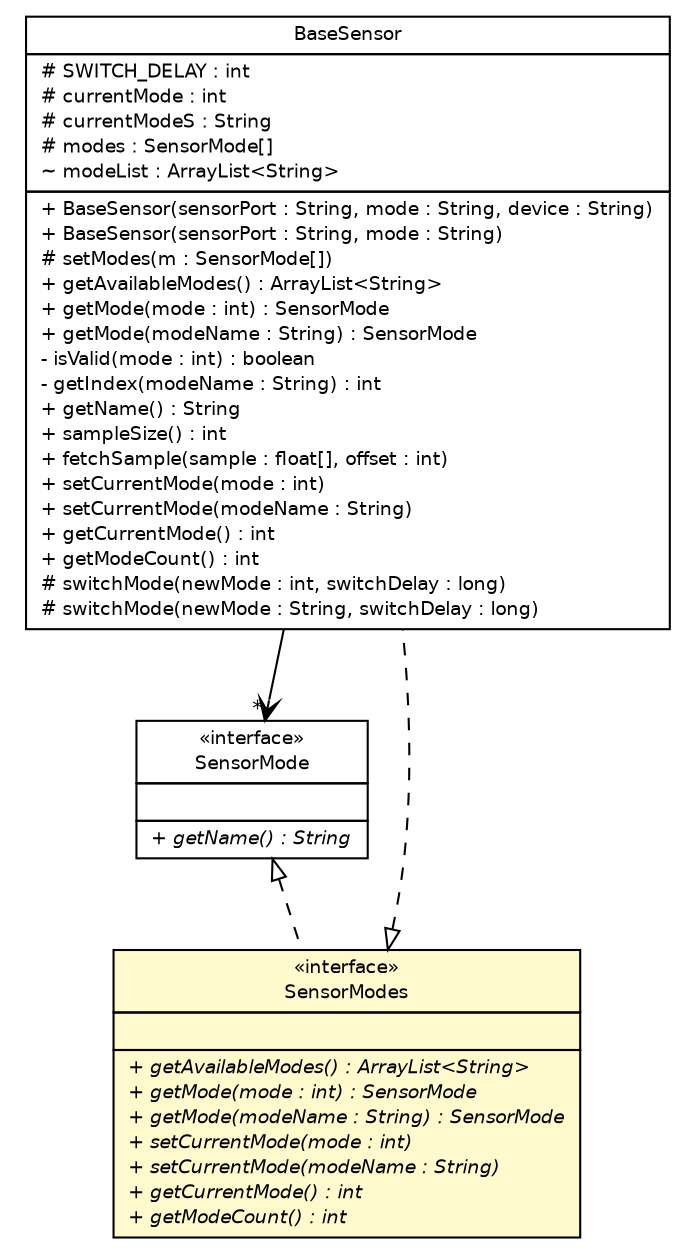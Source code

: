 #!/usr/local/bin/dot
#
# Class diagram 
# Generated by UMLGraph version R5_6-24-gf6e263 (http://www.umlgraph.org/)
#

digraph G {
	edge [fontname="Helvetica",fontsize=10,labelfontname="Helvetica",labelfontsize=10];
	node [fontname="Helvetica",fontsize=10,shape=plaintext];
	nodesep=0.25;
	ranksep=0.5;
	// ev3dev.sensors.BaseSensor
	c1616 [label=<<table title="ev3dev.sensors.BaseSensor" border="0" cellborder="1" cellspacing="0" cellpadding="2" port="p" href="./BaseSensor.html">
		<tr><td><table border="0" cellspacing="0" cellpadding="1">
<tr><td align="center" balign="center"> BaseSensor </td></tr>
		</table></td></tr>
		<tr><td><table border="0" cellspacing="0" cellpadding="1">
<tr><td align="left" balign="left"> # SWITCH_DELAY : int </td></tr>
<tr><td align="left" balign="left"> # currentMode : int </td></tr>
<tr><td align="left" balign="left"> # currentModeS : String </td></tr>
<tr><td align="left" balign="left"> # modes : SensorMode[] </td></tr>
<tr><td align="left" balign="left"> ~ modeList : ArrayList&lt;String&gt; </td></tr>
		</table></td></tr>
		<tr><td><table border="0" cellspacing="0" cellpadding="1">
<tr><td align="left" balign="left"> + BaseSensor(sensorPort : String, mode : String, device : String) </td></tr>
<tr><td align="left" balign="left"> + BaseSensor(sensorPort : String, mode : String) </td></tr>
<tr><td align="left" balign="left"> # setModes(m : SensorMode[]) </td></tr>
<tr><td align="left" balign="left"> + getAvailableModes() : ArrayList&lt;String&gt; </td></tr>
<tr><td align="left" balign="left"> + getMode(mode : int) : SensorMode </td></tr>
<tr><td align="left" balign="left"> + getMode(modeName : String) : SensorMode </td></tr>
<tr><td align="left" balign="left"> - isValid(mode : int) : boolean </td></tr>
<tr><td align="left" balign="left"> - getIndex(modeName : String) : int </td></tr>
<tr><td align="left" balign="left"> + getName() : String </td></tr>
<tr><td align="left" balign="left"> + sampleSize() : int </td></tr>
<tr><td align="left" balign="left"> + fetchSample(sample : float[], offset : int) </td></tr>
<tr><td align="left" balign="left"> + setCurrentMode(mode : int) </td></tr>
<tr><td align="left" balign="left"> + setCurrentMode(modeName : String) </td></tr>
<tr><td align="left" balign="left"> + getCurrentMode() : int </td></tr>
<tr><td align="left" balign="left"> + getModeCount() : int </td></tr>
<tr><td align="left" balign="left"> # switchMode(newMode : int, switchDelay : long) </td></tr>
<tr><td align="left" balign="left"> # switchMode(newMode : String, switchDelay : long) </td></tr>
		</table></td></tr>
		</table>>, URL="./BaseSensor.html", fontname="Helvetica", fontcolor="black", fontsize=9.0];
	// ev3dev.sensors.SensorMode
	c1619 [label=<<table title="ev3dev.sensors.SensorMode" border="0" cellborder="1" cellspacing="0" cellpadding="2" port="p" href="./SensorMode.html">
		<tr><td><table border="0" cellspacing="0" cellpadding="1">
<tr><td align="center" balign="center"> &#171;interface&#187; </td></tr>
<tr><td align="center" balign="center"> SensorMode </td></tr>
		</table></td></tr>
		<tr><td><table border="0" cellspacing="0" cellpadding="1">
<tr><td align="left" balign="left">  </td></tr>
		</table></td></tr>
		<tr><td><table border="0" cellspacing="0" cellpadding="1">
<tr><td align="left" balign="left"><font face="Helvetica-Oblique" point-size="9.0"> + getName() : String </font></td></tr>
		</table></td></tr>
		</table>>, URL="./SensorMode.html", fontname="Helvetica", fontcolor="black", fontsize=9.0];
	// ev3dev.sensors.SensorModes
	c1620 [label=<<table title="ev3dev.sensors.SensorModes" border="0" cellborder="1" cellspacing="0" cellpadding="2" port="p" bgcolor="lemonChiffon" href="./SensorModes.html">
		<tr><td><table border="0" cellspacing="0" cellpadding="1">
<tr><td align="center" balign="center"> &#171;interface&#187; </td></tr>
<tr><td align="center" balign="center"> SensorModes </td></tr>
		</table></td></tr>
		<tr><td><table border="0" cellspacing="0" cellpadding="1">
<tr><td align="left" balign="left">  </td></tr>
		</table></td></tr>
		<tr><td><table border="0" cellspacing="0" cellpadding="1">
<tr><td align="left" balign="left"><font face="Helvetica-Oblique" point-size="9.0"> + getAvailableModes() : ArrayList&lt;String&gt; </font></td></tr>
<tr><td align="left" balign="left"><font face="Helvetica-Oblique" point-size="9.0"> + getMode(mode : int) : SensorMode </font></td></tr>
<tr><td align="left" balign="left"><font face="Helvetica-Oblique" point-size="9.0"> + getMode(modeName : String) : SensorMode </font></td></tr>
<tr><td align="left" balign="left"><font face="Helvetica-Oblique" point-size="9.0"> + setCurrentMode(mode : int) </font></td></tr>
<tr><td align="left" balign="left"><font face="Helvetica-Oblique" point-size="9.0"> + setCurrentMode(modeName : String) </font></td></tr>
<tr><td align="left" balign="left"><font face="Helvetica-Oblique" point-size="9.0"> + getCurrentMode() : int </font></td></tr>
<tr><td align="left" balign="left"><font face="Helvetica-Oblique" point-size="9.0"> + getModeCount() : int </font></td></tr>
		</table></td></tr>
		</table>>, URL="./SensorModes.html", fontname="Helvetica", fontcolor="black", fontsize=9.0];
	//ev3dev.sensors.BaseSensor implements ev3dev.sensors.SensorModes
	c1620:p -> c1616:p [dir=back,arrowtail=empty,style=dashed];
	//ev3dev.sensors.SensorModes implements ev3dev.sensors.SensorMode
	c1619:p -> c1620:p [dir=back,arrowtail=empty,style=dashed];
	// ev3dev.sensors.BaseSensor NAVASSOC ev3dev.sensors.SensorMode
	c1616:p -> c1619:p [taillabel="", label="", headlabel="*", fontname="Helvetica", fontcolor="black", fontsize=10.0, color="black", arrowhead=open];
}

